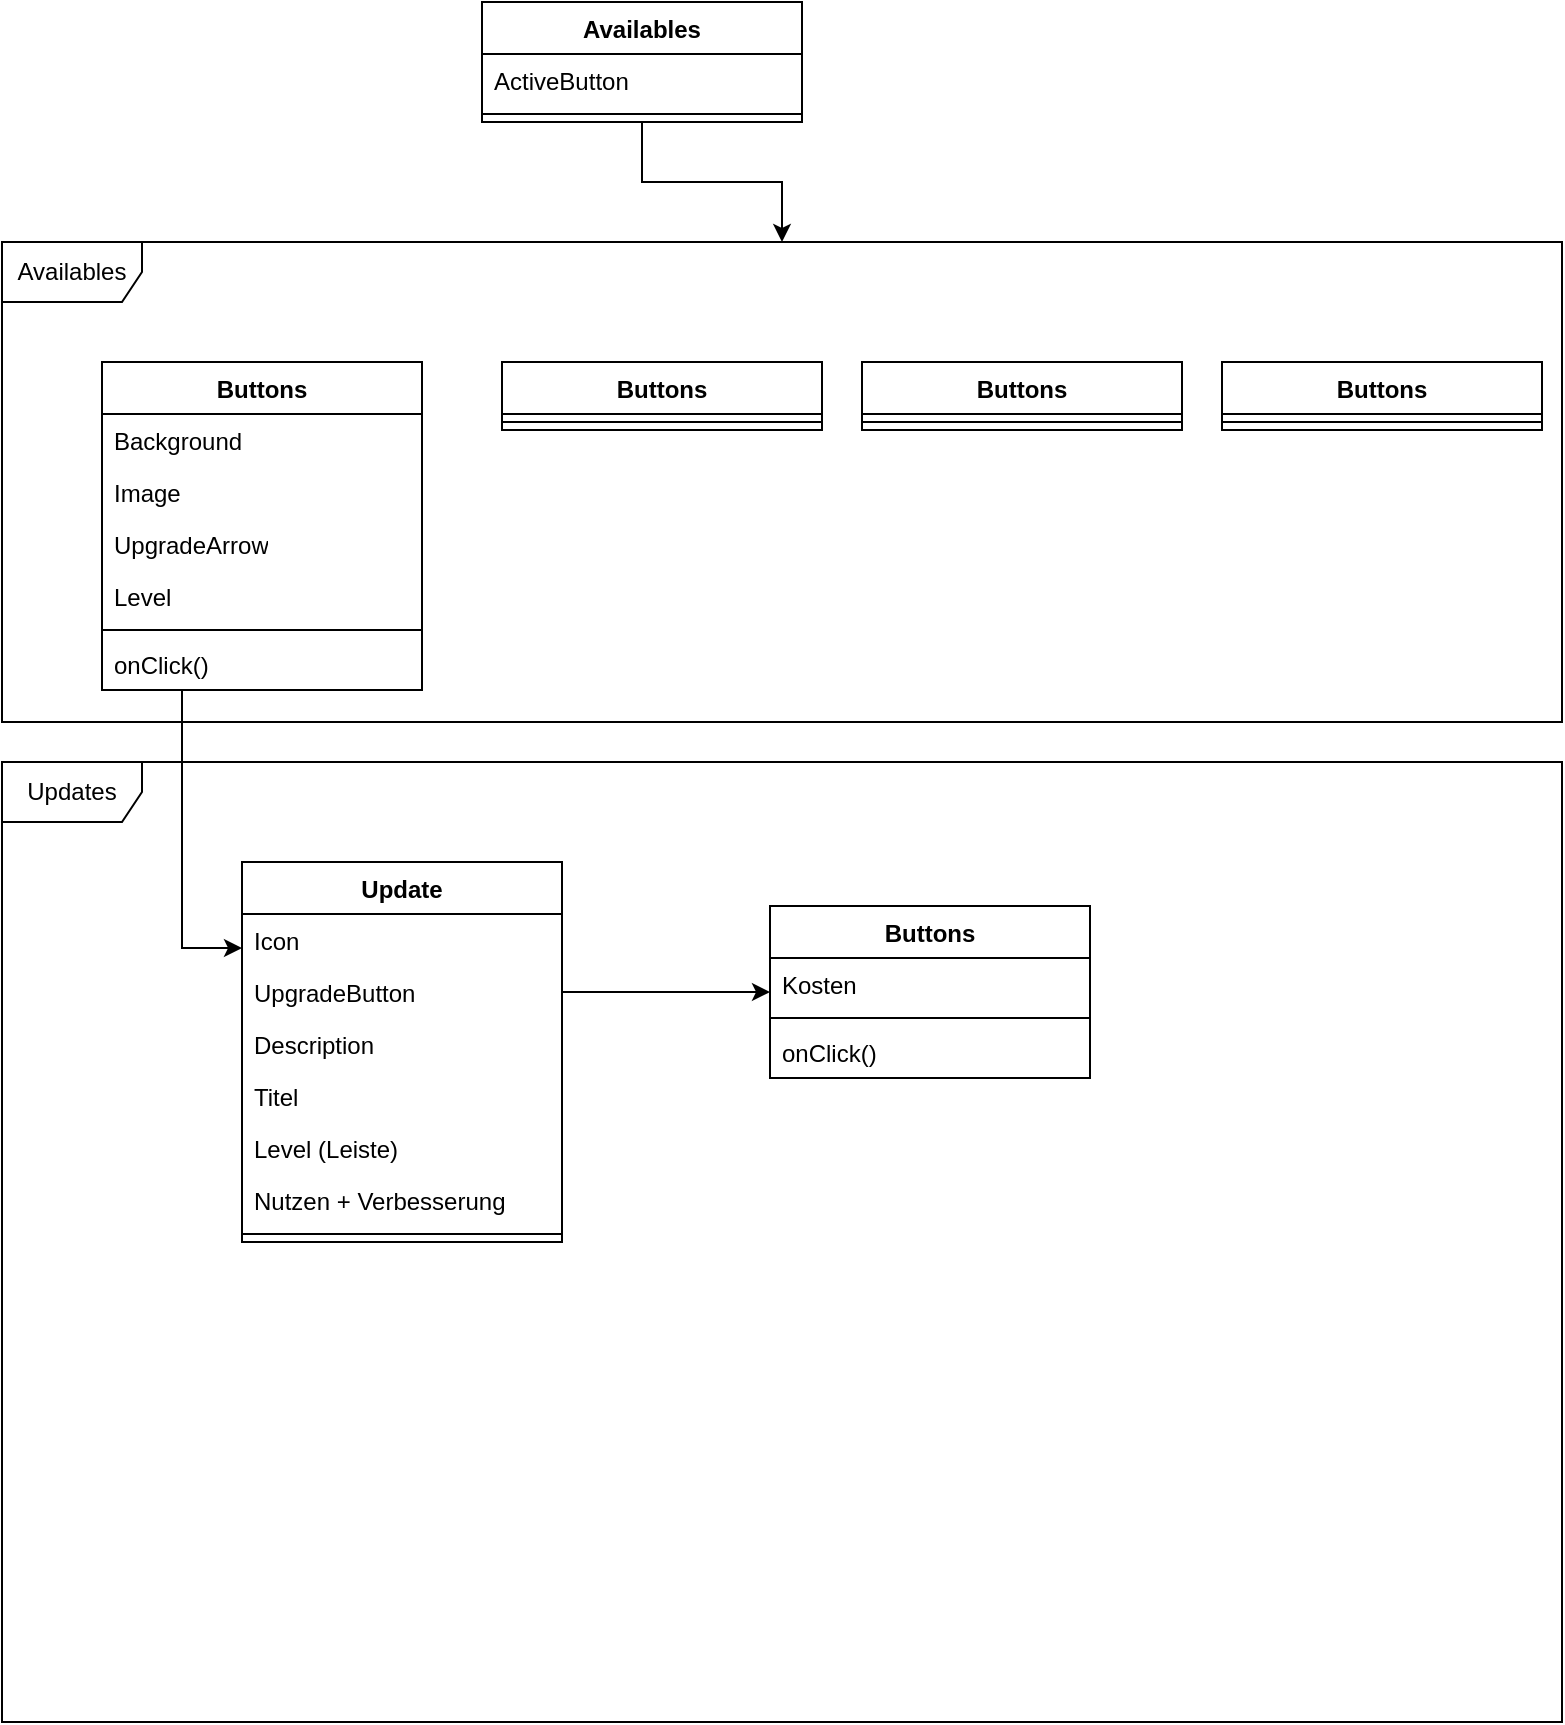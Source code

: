 <mxfile version="24.0.5" type="device" pages="2">
  <diagram id="Ji4xSxXQMhOx6TltuczW" name="Seite-1">
    <mxGraphModel dx="1386" dy="759" grid="1" gridSize="10" guides="1" tooltips="1" connect="1" arrows="1" fold="1" page="1" pageScale="1" pageWidth="827" pageHeight="1169" math="0" shadow="0">
      <root>
        <mxCell id="0" />
        <mxCell id="1" parent="0" />
        <mxCell id="0MVrTjtQXPpj3pEZr5np-25" style="edgeStyle=orthogonalEdgeStyle;rounded=0;orthogonalLoop=1;jettySize=auto;html=1;" parent="1" source="0MVrTjtQXPpj3pEZr5np-1" target="0MVrTjtQXPpj3pEZr5np-18" edge="1">
          <mxGeometry relative="1" as="geometry">
            <Array as="points">
              <mxPoint x="120" y="583" />
            </Array>
          </mxGeometry>
        </mxCell>
        <mxCell id="0MVrTjtQXPpj3pEZr5np-1" value="Buttons" style="swimlane;fontStyle=1;align=center;verticalAlign=top;childLayout=stackLayout;horizontal=1;startSize=26;horizontalStack=0;resizeParent=1;resizeParentMax=0;resizeLast=0;collapsible=1;marginBottom=0;whiteSpace=wrap;html=1;" parent="1" vertex="1">
          <mxGeometry x="80" y="290" width="160" height="164" as="geometry" />
        </mxCell>
        <mxCell id="0MVrTjtQXPpj3pEZr5np-2" value="Background" style="text;strokeColor=none;fillColor=none;align=left;verticalAlign=top;spacingLeft=4;spacingRight=4;overflow=hidden;rotatable=0;points=[[0,0.5],[1,0.5]];portConstraint=eastwest;whiteSpace=wrap;html=1;" parent="0MVrTjtQXPpj3pEZr5np-1" vertex="1">
          <mxGeometry y="26" width="160" height="26" as="geometry" />
        </mxCell>
        <mxCell id="0MVrTjtQXPpj3pEZr5np-6" value="Image" style="text;strokeColor=none;fillColor=none;align=left;verticalAlign=top;spacingLeft=4;spacingRight=4;overflow=hidden;rotatable=0;points=[[0,0.5],[1,0.5]];portConstraint=eastwest;whiteSpace=wrap;html=1;" parent="0MVrTjtQXPpj3pEZr5np-1" vertex="1">
          <mxGeometry y="52" width="160" height="26" as="geometry" />
        </mxCell>
        <mxCell id="0MVrTjtQXPpj3pEZr5np-7" value="UpgradeArrow" style="text;strokeColor=none;fillColor=none;align=left;verticalAlign=top;spacingLeft=4;spacingRight=4;overflow=hidden;rotatable=0;points=[[0,0.5],[1,0.5]];portConstraint=eastwest;whiteSpace=wrap;html=1;" parent="0MVrTjtQXPpj3pEZr5np-1" vertex="1">
          <mxGeometry y="78" width="160" height="26" as="geometry" />
        </mxCell>
        <mxCell id="0MVrTjtQXPpj3pEZr5np-5" value="Level" style="text;strokeColor=none;fillColor=none;align=left;verticalAlign=top;spacingLeft=4;spacingRight=4;overflow=hidden;rotatable=0;points=[[0,0.5],[1,0.5]];portConstraint=eastwest;whiteSpace=wrap;html=1;" parent="0MVrTjtQXPpj3pEZr5np-1" vertex="1">
          <mxGeometry y="104" width="160" height="26" as="geometry" />
        </mxCell>
        <mxCell id="0MVrTjtQXPpj3pEZr5np-3" value="" style="line;strokeWidth=1;fillColor=none;align=left;verticalAlign=middle;spacingTop=-1;spacingLeft=3;spacingRight=3;rotatable=0;labelPosition=right;points=[];portConstraint=eastwest;strokeColor=inherit;" parent="0MVrTjtQXPpj3pEZr5np-1" vertex="1">
          <mxGeometry y="130" width="160" height="8" as="geometry" />
        </mxCell>
        <mxCell id="0MVrTjtQXPpj3pEZr5np-4" value="onClick()" style="text;strokeColor=none;fillColor=none;align=left;verticalAlign=top;spacingLeft=4;spacingRight=4;overflow=hidden;rotatable=0;points=[[0,0.5],[1,0.5]];portConstraint=eastwest;whiteSpace=wrap;html=1;" parent="0MVrTjtQXPpj3pEZr5np-1" vertex="1">
          <mxGeometry y="138" width="160" height="26" as="geometry" />
        </mxCell>
        <mxCell id="0MVrTjtQXPpj3pEZr5np-8" value="Buttons" style="swimlane;fontStyle=1;align=center;verticalAlign=top;childLayout=stackLayout;horizontal=1;startSize=26;horizontalStack=0;resizeParent=1;resizeParentMax=0;resizeLast=0;collapsible=1;marginBottom=0;whiteSpace=wrap;html=1;" parent="1" vertex="1">
          <mxGeometry x="280" y="290" width="160" height="34" as="geometry" />
        </mxCell>
        <mxCell id="0MVrTjtQXPpj3pEZr5np-10" value="" style="line;strokeWidth=1;fillColor=none;align=left;verticalAlign=middle;spacingTop=-1;spacingLeft=3;spacingRight=3;rotatable=0;labelPosition=right;points=[];portConstraint=eastwest;strokeColor=inherit;" parent="0MVrTjtQXPpj3pEZr5np-8" vertex="1">
          <mxGeometry y="26" width="160" height="8" as="geometry" />
        </mxCell>
        <mxCell id="0MVrTjtQXPpj3pEZr5np-12" value="Buttons" style="swimlane;fontStyle=1;align=center;verticalAlign=top;childLayout=stackLayout;horizontal=1;startSize=26;horizontalStack=0;resizeParent=1;resizeParentMax=0;resizeLast=0;collapsible=1;marginBottom=0;whiteSpace=wrap;html=1;" parent="1" vertex="1">
          <mxGeometry x="460" y="290" width="160" height="34" as="geometry" />
        </mxCell>
        <mxCell id="0MVrTjtQXPpj3pEZr5np-13" value="" style="line;strokeWidth=1;fillColor=none;align=left;verticalAlign=middle;spacingTop=-1;spacingLeft=3;spacingRight=3;rotatable=0;labelPosition=right;points=[];portConstraint=eastwest;strokeColor=inherit;" parent="0MVrTjtQXPpj3pEZr5np-12" vertex="1">
          <mxGeometry y="26" width="160" height="8" as="geometry" />
        </mxCell>
        <mxCell id="0MVrTjtQXPpj3pEZr5np-14" value="Buttons" style="swimlane;fontStyle=1;align=center;verticalAlign=top;childLayout=stackLayout;horizontal=1;startSize=26;horizontalStack=0;resizeParent=1;resizeParentMax=0;resizeLast=0;collapsible=1;marginBottom=0;whiteSpace=wrap;html=1;" parent="1" vertex="1">
          <mxGeometry x="640" y="290" width="160" height="34" as="geometry" />
        </mxCell>
        <mxCell id="0MVrTjtQXPpj3pEZr5np-15" value="" style="line;strokeWidth=1;fillColor=none;align=left;verticalAlign=middle;spacingTop=-1;spacingLeft=3;spacingRight=3;rotatable=0;labelPosition=right;points=[];portConstraint=eastwest;strokeColor=inherit;" parent="0MVrTjtQXPpj3pEZr5np-14" vertex="1">
          <mxGeometry y="26" width="160" height="8" as="geometry" />
        </mxCell>
        <mxCell id="0MVrTjtQXPpj3pEZr5np-16" value="Availables" style="shape=umlFrame;whiteSpace=wrap;html=1;pointerEvents=0;width=70;height=30;" parent="1" vertex="1">
          <mxGeometry x="30" y="230" width="780" height="240" as="geometry" />
        </mxCell>
        <mxCell id="0MVrTjtQXPpj3pEZr5np-17" value="Updates" style="shape=umlFrame;whiteSpace=wrap;html=1;pointerEvents=0;width=70;height=30;" parent="1" vertex="1">
          <mxGeometry x="30" y="490" width="780" height="480" as="geometry" />
        </mxCell>
        <mxCell id="0MVrTjtQXPpj3pEZr5np-18" value="Update" style="swimlane;fontStyle=1;align=center;verticalAlign=top;childLayout=stackLayout;horizontal=1;startSize=26;horizontalStack=0;resizeParent=1;resizeParentMax=0;resizeLast=0;collapsible=1;marginBottom=0;whiteSpace=wrap;html=1;" parent="1" vertex="1">
          <mxGeometry x="150" y="540" width="160" height="190" as="geometry" />
        </mxCell>
        <mxCell id="0MVrTjtQXPpj3pEZr5np-22" value="Icon" style="text;strokeColor=none;fillColor=none;align=left;verticalAlign=top;spacingLeft=4;spacingRight=4;overflow=hidden;rotatable=0;points=[[0,0.5],[1,0.5]];portConstraint=eastwest;whiteSpace=wrap;html=1;" parent="0MVrTjtQXPpj3pEZr5np-18" vertex="1">
          <mxGeometry y="26" width="160" height="26" as="geometry" />
        </mxCell>
        <mxCell id="0MVrTjtQXPpj3pEZr5np-26" value="UpgradeButton" style="text;strokeColor=none;fillColor=none;align=left;verticalAlign=top;spacingLeft=4;spacingRight=4;overflow=hidden;rotatable=0;points=[[0,0.5],[1,0.5]];portConstraint=eastwest;whiteSpace=wrap;html=1;" parent="0MVrTjtQXPpj3pEZr5np-18" vertex="1">
          <mxGeometry y="52" width="160" height="26" as="geometry" />
        </mxCell>
        <mxCell id="0MVrTjtQXPpj3pEZr5np-28" value="Description" style="text;strokeColor=none;fillColor=none;align=left;verticalAlign=top;spacingLeft=4;spacingRight=4;overflow=hidden;rotatable=0;points=[[0,0.5],[1,0.5]];portConstraint=eastwest;whiteSpace=wrap;html=1;" parent="0MVrTjtQXPpj3pEZr5np-18" vertex="1">
          <mxGeometry y="78" width="160" height="26" as="geometry" />
        </mxCell>
        <mxCell id="0MVrTjtQXPpj3pEZr5np-36" value="Titel" style="text;strokeColor=none;fillColor=none;align=left;verticalAlign=top;spacingLeft=4;spacingRight=4;overflow=hidden;rotatable=0;points=[[0,0.5],[1,0.5]];portConstraint=eastwest;whiteSpace=wrap;html=1;" parent="0MVrTjtQXPpj3pEZr5np-18" vertex="1">
          <mxGeometry y="104" width="160" height="26" as="geometry" />
        </mxCell>
        <mxCell id="0MVrTjtQXPpj3pEZr5np-42" value="Level (Leiste)" style="text;strokeColor=none;fillColor=none;align=left;verticalAlign=top;spacingLeft=4;spacingRight=4;overflow=hidden;rotatable=0;points=[[0,0.5],[1,0.5]];portConstraint=eastwest;whiteSpace=wrap;html=1;" parent="0MVrTjtQXPpj3pEZr5np-18" vertex="1">
          <mxGeometry y="130" width="160" height="26" as="geometry" />
        </mxCell>
        <mxCell id="0MVrTjtQXPpj3pEZr5np-30" value="Nutzen + Verbesserung" style="text;strokeColor=none;fillColor=none;align=left;verticalAlign=top;spacingLeft=4;spacingRight=4;overflow=hidden;rotatable=0;points=[[0,0.5],[1,0.5]];portConstraint=eastwest;whiteSpace=wrap;html=1;" parent="0MVrTjtQXPpj3pEZr5np-18" vertex="1">
          <mxGeometry y="156" width="160" height="26" as="geometry" />
        </mxCell>
        <mxCell id="0MVrTjtQXPpj3pEZr5np-23" value="" style="line;strokeWidth=1;fillColor=none;align=left;verticalAlign=middle;spacingTop=-1;spacingLeft=3;spacingRight=3;rotatable=0;labelPosition=right;points=[];portConstraint=eastwest;strokeColor=inherit;" parent="0MVrTjtQXPpj3pEZr5np-18" vertex="1">
          <mxGeometry y="182" width="160" height="8" as="geometry" />
        </mxCell>
        <mxCell id="0MVrTjtQXPpj3pEZr5np-31" value="Buttons" style="swimlane;fontStyle=1;align=center;verticalAlign=top;childLayout=stackLayout;horizontal=1;startSize=26;horizontalStack=0;resizeParent=1;resizeParentMax=0;resizeLast=0;collapsible=1;marginBottom=0;whiteSpace=wrap;html=1;" parent="1" vertex="1">
          <mxGeometry x="414" y="562" width="160" height="86" as="geometry" />
        </mxCell>
        <mxCell id="0MVrTjtQXPpj3pEZr5np-34" value="Kosten" style="text;strokeColor=none;fillColor=none;align=left;verticalAlign=top;spacingLeft=4;spacingRight=4;overflow=hidden;rotatable=0;points=[[0,0.5],[1,0.5]];portConstraint=eastwest;whiteSpace=wrap;html=1;" parent="0MVrTjtQXPpj3pEZr5np-31" vertex="1">
          <mxGeometry y="26" width="160" height="26" as="geometry" />
        </mxCell>
        <mxCell id="0MVrTjtQXPpj3pEZr5np-32" value="" style="line;strokeWidth=1;fillColor=none;align=left;verticalAlign=middle;spacingTop=-1;spacingLeft=3;spacingRight=3;rotatable=0;labelPosition=right;points=[];portConstraint=eastwest;strokeColor=inherit;" parent="0MVrTjtQXPpj3pEZr5np-31" vertex="1">
          <mxGeometry y="52" width="160" height="8" as="geometry" />
        </mxCell>
        <mxCell id="0MVrTjtQXPpj3pEZr5np-35" value="onClick()" style="text;strokeColor=none;fillColor=none;align=left;verticalAlign=top;spacingLeft=4;spacingRight=4;overflow=hidden;rotatable=0;points=[[0,0.5],[1,0.5]];portConstraint=eastwest;whiteSpace=wrap;html=1;" parent="0MVrTjtQXPpj3pEZr5np-31" vertex="1">
          <mxGeometry y="60" width="160" height="26" as="geometry" />
        </mxCell>
        <mxCell id="0MVrTjtQXPpj3pEZr5np-33" style="edgeStyle=orthogonalEdgeStyle;rounded=0;orthogonalLoop=1;jettySize=auto;html=1;" parent="1" source="0MVrTjtQXPpj3pEZr5np-26" target="0MVrTjtQXPpj3pEZr5np-31" edge="1">
          <mxGeometry relative="1" as="geometry" />
        </mxCell>
        <mxCell id="0MVrTjtQXPpj3pEZr5np-41" style="edgeStyle=orthogonalEdgeStyle;rounded=0;orthogonalLoop=1;jettySize=auto;html=1;" parent="1" source="0MVrTjtQXPpj3pEZr5np-37" target="0MVrTjtQXPpj3pEZr5np-16" edge="1">
          <mxGeometry relative="1" as="geometry" />
        </mxCell>
        <mxCell id="0MVrTjtQXPpj3pEZr5np-37" value="Availables" style="swimlane;fontStyle=1;align=center;verticalAlign=top;childLayout=stackLayout;horizontal=1;startSize=26;horizontalStack=0;resizeParent=1;resizeParentMax=0;resizeLast=0;collapsible=1;marginBottom=0;whiteSpace=wrap;html=1;" parent="1" vertex="1">
          <mxGeometry x="270" y="110" width="160" height="60" as="geometry" />
        </mxCell>
        <mxCell id="0MVrTjtQXPpj3pEZr5np-38" value="ActiveButton" style="text;strokeColor=none;fillColor=none;align=left;verticalAlign=top;spacingLeft=4;spacingRight=4;overflow=hidden;rotatable=0;points=[[0,0.5],[1,0.5]];portConstraint=eastwest;whiteSpace=wrap;html=1;" parent="0MVrTjtQXPpj3pEZr5np-37" vertex="1">
          <mxGeometry y="26" width="160" height="26" as="geometry" />
        </mxCell>
        <mxCell id="0MVrTjtQXPpj3pEZr5np-39" value="" style="line;strokeWidth=1;fillColor=none;align=left;verticalAlign=middle;spacingTop=-1;spacingLeft=3;spacingRight=3;rotatable=0;labelPosition=right;points=[];portConstraint=eastwest;strokeColor=inherit;" parent="0MVrTjtQXPpj3pEZr5np-37" vertex="1">
          <mxGeometry y="52" width="160" height="8" as="geometry" />
        </mxCell>
      </root>
    </mxGraphModel>
  </diagram>
  <diagram id="0mazZDLM1amDhcnEal0u" name="Seite-2">
    <mxGraphModel dx="956" dy="523" grid="1" gridSize="10" guides="1" tooltips="1" connect="1" arrows="1" fold="1" page="1" pageScale="1" pageWidth="827" pageHeight="1169" math="0" shadow="0">
      <root>
        <mxCell id="0" />
        <mxCell id="1" parent="0" />
        <mxCell id="piauZTPIbgi4TYcHCCaV-1" value="" style="shape=umlLifeline;perimeter=lifelinePerimeter;whiteSpace=wrap;html=1;container=1;dropTarget=0;collapsible=0;recursiveResize=0;outlineConnect=0;portConstraint=eastwest;newEdgeStyle={&quot;curved&quot;:0,&quot;rounded&quot;:0};participant=umlActor;" parent="1" vertex="1">
          <mxGeometry x="90" y="30" width="20" height="720" as="geometry" />
        </mxCell>
        <mxCell id="piauZTPIbgi4TYcHCCaV-2" value=":Object" style="shape=umlLifeline;perimeter=lifelinePerimeter;whiteSpace=wrap;html=1;container=1;dropTarget=0;collapsible=0;recursiveResize=0;outlineConnect=0;portConstraint=eastwest;newEdgeStyle={&quot;curved&quot;:0,&quot;rounded&quot;:0};" parent="1" vertex="1">
          <mxGeometry x="180" y="30" width="100" height="730" as="geometry" />
        </mxCell>
        <mxCell id="piauZTPIbgi4TYcHCCaV-3" value="Click()" style="html=1;verticalAlign=bottom;endArrow=block;curved=0;rounded=0;" parent="1" source="piauZTPIbgi4TYcHCCaV-1" target="piauZTPIbgi4TYcHCCaV-2" edge="1">
          <mxGeometry width="80" relative="1" as="geometry">
            <mxPoint x="130" y="130" as="sourcePoint" />
            <mxPoint x="210" y="130" as="targetPoint" />
            <Array as="points">
              <mxPoint x="180" y="100" />
            </Array>
          </mxGeometry>
        </mxCell>
        <mxCell id="piauZTPIbgi4TYcHCCaV-4" value="Availables" style="shape=umlLifeline;perimeter=lifelinePerimeter;whiteSpace=wrap;html=1;container=1;dropTarget=0;collapsible=0;recursiveResize=0;outlineConnect=0;portConstraint=eastwest;newEdgeStyle={&quot;curved&quot;:0,&quot;rounded&quot;:0};" parent="1" vertex="1">
          <mxGeometry x="330" y="30" width="100" height="730" as="geometry" />
        </mxCell>
        <mxCell id="piauZTPIbgi4TYcHCCaV-10" value="" style="html=1;points=[[0,0,0,0,5],[0,1,0,0,-5],[1,0,0,0,5],[1,1,0,0,-5]];perimeter=orthogonalPerimeter;outlineConnect=0;targetShapes=umlLifeline;portConstraint=eastwest;newEdgeStyle={&quot;curved&quot;:0,&quot;rounded&quot;:0};" parent="piauZTPIbgi4TYcHCCaV-4" vertex="1">
          <mxGeometry x="45" y="120" width="10" height="200" as="geometry" />
        </mxCell>
        <mxCell id="piauZTPIbgi4TYcHCCaV-11" value="Initizalize" style="html=1;align=left;spacingLeft=2;endArrow=block;rounded=0;edgeStyle=orthogonalEdgeStyle;curved=0;rounded=0;" parent="piauZTPIbgi4TYcHCCaV-4" edge="1">
          <mxGeometry x="0.006" relative="1" as="geometry">
            <mxPoint x="45" y="100" as="sourcePoint" />
            <Array as="points">
              <mxPoint x="75" y="130" />
            </Array>
            <mxPoint x="50" y="130.034" as="targetPoint" />
            <mxPoint as="offset" />
          </mxGeometry>
        </mxCell>
        <mxCell id="piauZTPIbgi4TYcHCCaV-5" value="Click()" style="html=1;verticalAlign=bottom;endArrow=block;curved=0;rounded=0;" parent="1" source="piauZTPIbgi4TYcHCCaV-2" target="piauZTPIbgi4TYcHCCaV-4" edge="1">
          <mxGeometry width="80" relative="1" as="geometry">
            <mxPoint x="239.98" y="120" as="sourcePoint" />
            <mxPoint x="369.98" y="120" as="targetPoint" />
            <Array as="points">
              <mxPoint x="319.98" y="120" />
            </Array>
          </mxGeometry>
        </mxCell>
        <mxCell id="piauZTPIbgi4TYcHCCaV-7" value="Preview" style="shape=umlLifeline;perimeter=lifelinePerimeter;whiteSpace=wrap;html=1;container=1;dropTarget=0;collapsible=0;recursiveResize=0;outlineConnect=0;portConstraint=eastwest;newEdgeStyle={&quot;curved&quot;:0,&quot;rounded&quot;:0};" parent="1" vertex="1">
          <mxGeometry x="470" y="30" width="100" height="730" as="geometry" />
        </mxCell>
        <mxCell id="piauZTPIbgi4TYcHCCaV-13" value="Initialize, maybe&amp;nbsp;&lt;div&gt;with Scriptable Object&lt;/div&gt;" style="html=1;points=[[0,0,0,0,5],[0,1,0,0,-5],[1,0,0,0,5],[1,1,0,0,-5]];perimeter=orthogonalPerimeter;outlineConnect=0;targetShapes=umlLifeline;portConstraint=eastwest;newEdgeStyle={&quot;curved&quot;:0,&quot;rounded&quot;:0};spacingLeft=170;" parent="piauZTPIbgi4TYcHCCaV-7" vertex="1">
          <mxGeometry x="45" y="140" width="10" height="80" as="geometry" />
        </mxCell>
        <mxCell id="dk-ye2QSKkzSDyuTAQ-_-2" value="Load UpgradeScript" style="html=1;points=[[0,0,0,0,5],[0,1,0,0,-5],[1,0,0,0,5],[1,1,0,0,-5]];perimeter=orthogonalPerimeter;outlineConnect=0;targetShapes=umlLifeline;portConstraint=eastwest;newEdgeStyle={&quot;curved&quot;:0,&quot;rounded&quot;:0};spacingLeft=170;" vertex="1" parent="piauZTPIbgi4TYcHCCaV-7">
          <mxGeometry x="45" y="240" width="10" height="80" as="geometry" />
        </mxCell>
        <mxCell id="piauZTPIbgi4TYcHCCaV-8" value="Buttons mit möglichen Updates" style="text;html=1;align=center;verticalAlign=middle;whiteSpace=wrap;rounded=0;" parent="1" vertex="1">
          <mxGeometry x="440" width="160" height="30" as="geometry" />
        </mxCell>
        <mxCell id="piauZTPIbgi4TYcHCCaV-12" value="GetAll()" style="html=1;verticalAlign=bottom;endArrow=block;curved=0;rounded=0;" parent="1" source="piauZTPIbgi4TYcHCCaV-10" edge="1">
          <mxGeometry width="80" relative="1" as="geometry">
            <mxPoint x="400.19" y="180" as="sourcePoint" />
            <mxPoint x="520" y="180" as="targetPoint" />
            <Array as="points">
              <mxPoint x="490.17" y="180" />
            </Array>
          </mxGeometry>
        </mxCell>
        <mxCell id="dk-ye2QSKkzSDyuTAQ-_-1" value="Show()" style="html=1;verticalAlign=bottom;endArrow=block;curved=0;rounded=0;" edge="1" parent="1">
          <mxGeometry width="80" relative="1" as="geometry">
            <mxPoint x="515" y="240" as="sourcePoint" />
            <mxPoint x="379.929" y="240" as="targetPoint" />
            <Array as="points">
              <mxPoint x="500.17" y="240" />
            </Array>
          </mxGeometry>
        </mxCell>
        <mxCell id="dk-ye2QSKkzSDyuTAQ-_-3" value="OnClick()" style="html=1;verticalAlign=bottom;endArrow=block;curved=0;rounded=0;" edge="1" parent="1" source="piauZTPIbgi4TYcHCCaV-10" target="dk-ye2QSKkzSDyuTAQ-_-2">
          <mxGeometry width="80" relative="1" as="geometry">
            <mxPoint x="385" y="280" as="sourcePoint" />
            <mxPoint x="520" y="280" as="targetPoint" />
            <Array as="points">
              <mxPoint x="490.17" y="280" />
            </Array>
          </mxGeometry>
        </mxCell>
      </root>
    </mxGraphModel>
  </diagram>
</mxfile>
